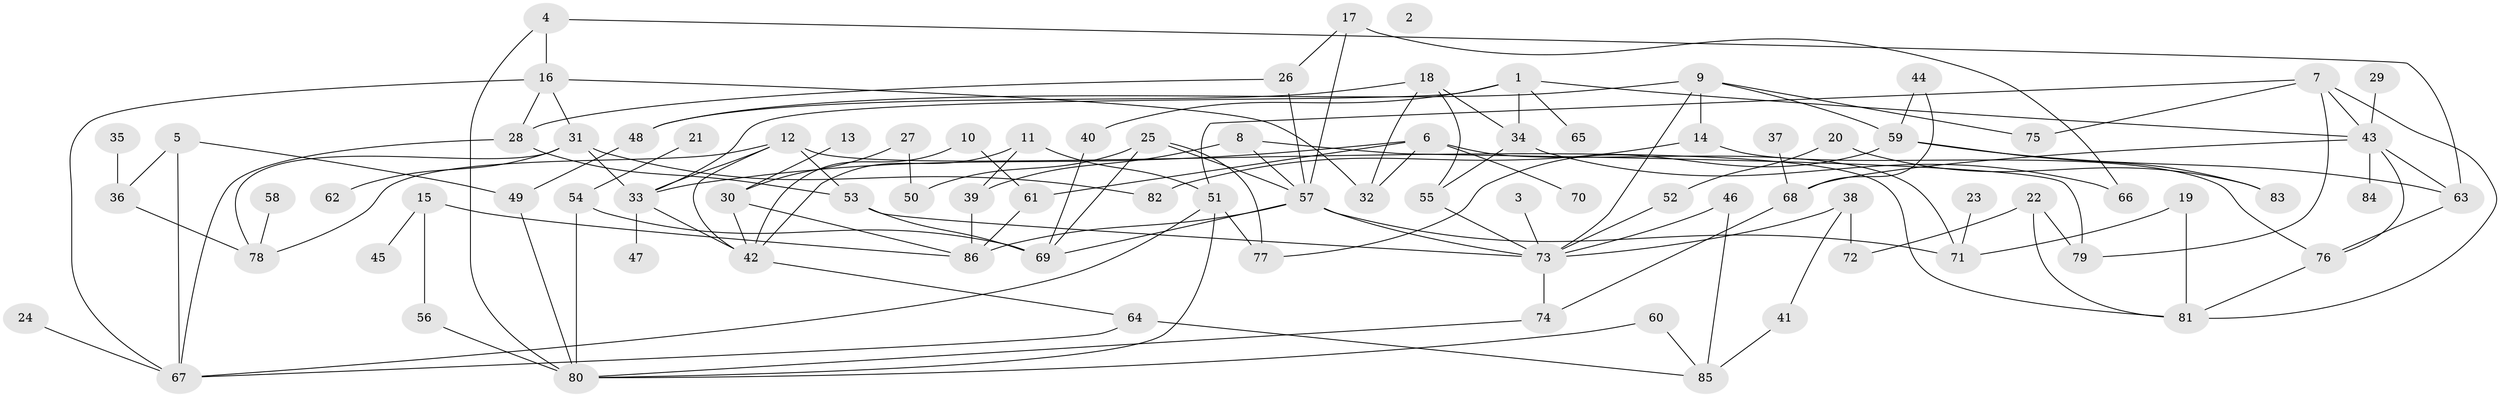 // coarse degree distribution, {0: 0.029411764705882353, 1: 0.29411764705882354, 3: 0.08823529411764706, 5: 0.17647058823529413, 6: 0.11764705882352941, 2: 0.17647058823529413, 4: 0.058823529411764705, 8: 0.029411764705882353, 15: 0.029411764705882353}
// Generated by graph-tools (version 1.1) at 2025/43/03/04/25 21:43:45]
// undirected, 86 vertices, 136 edges
graph export_dot {
graph [start="1"]
  node [color=gray90,style=filled];
  1;
  2;
  3;
  4;
  5;
  6;
  7;
  8;
  9;
  10;
  11;
  12;
  13;
  14;
  15;
  16;
  17;
  18;
  19;
  20;
  21;
  22;
  23;
  24;
  25;
  26;
  27;
  28;
  29;
  30;
  31;
  32;
  33;
  34;
  35;
  36;
  37;
  38;
  39;
  40;
  41;
  42;
  43;
  44;
  45;
  46;
  47;
  48;
  49;
  50;
  51;
  52;
  53;
  54;
  55;
  56;
  57;
  58;
  59;
  60;
  61;
  62;
  63;
  64;
  65;
  66;
  67;
  68;
  69;
  70;
  71;
  72;
  73;
  74;
  75;
  76;
  77;
  78;
  79;
  80;
  81;
  82;
  83;
  84;
  85;
  86;
  1 -- 33;
  1 -- 34;
  1 -- 40;
  1 -- 43;
  1 -- 65;
  3 -- 73;
  4 -- 16;
  4 -- 63;
  4 -- 80;
  5 -- 36;
  5 -- 49;
  5 -- 67;
  6 -- 32;
  6 -- 33;
  6 -- 61;
  6 -- 70;
  6 -- 71;
  7 -- 43;
  7 -- 51;
  7 -- 75;
  7 -- 79;
  7 -- 81;
  8 -- 39;
  8 -- 57;
  8 -- 79;
  9 -- 14;
  9 -- 48;
  9 -- 59;
  9 -- 73;
  9 -- 75;
  10 -- 42;
  10 -- 61;
  11 -- 39;
  11 -- 42;
  11 -- 51;
  12 -- 33;
  12 -- 42;
  12 -- 53;
  12 -- 78;
  12 -- 81;
  13 -- 30;
  14 -- 76;
  14 -- 82;
  15 -- 45;
  15 -- 56;
  15 -- 86;
  16 -- 28;
  16 -- 31;
  16 -- 32;
  16 -- 67;
  17 -- 26;
  17 -- 57;
  17 -- 66;
  18 -- 32;
  18 -- 34;
  18 -- 48;
  18 -- 55;
  19 -- 71;
  19 -- 81;
  20 -- 52;
  20 -- 83;
  21 -- 54;
  22 -- 72;
  22 -- 79;
  22 -- 81;
  23 -- 71;
  24 -- 67;
  25 -- 50;
  25 -- 57;
  25 -- 69;
  25 -- 77;
  26 -- 28;
  26 -- 57;
  27 -- 30;
  27 -- 50;
  28 -- 53;
  28 -- 67;
  29 -- 43;
  30 -- 42;
  30 -- 86;
  31 -- 33;
  31 -- 62;
  31 -- 78;
  31 -- 82;
  33 -- 42;
  33 -- 47;
  34 -- 55;
  34 -- 66;
  35 -- 36;
  36 -- 78;
  37 -- 68;
  38 -- 41;
  38 -- 72;
  38 -- 73;
  39 -- 86;
  40 -- 69;
  41 -- 85;
  42 -- 64;
  43 -- 63;
  43 -- 68;
  43 -- 76;
  43 -- 84;
  44 -- 59;
  44 -- 68;
  46 -- 73;
  46 -- 85;
  48 -- 49;
  49 -- 80;
  51 -- 67;
  51 -- 77;
  51 -- 80;
  52 -- 73;
  53 -- 69;
  53 -- 73;
  54 -- 69;
  54 -- 80;
  55 -- 73;
  56 -- 80;
  57 -- 69;
  57 -- 71;
  57 -- 73;
  57 -- 86;
  58 -- 78;
  59 -- 63;
  59 -- 77;
  59 -- 83;
  60 -- 80;
  60 -- 85;
  61 -- 86;
  63 -- 76;
  64 -- 67;
  64 -- 85;
  68 -- 74;
  73 -- 74;
  74 -- 80;
  76 -- 81;
}
